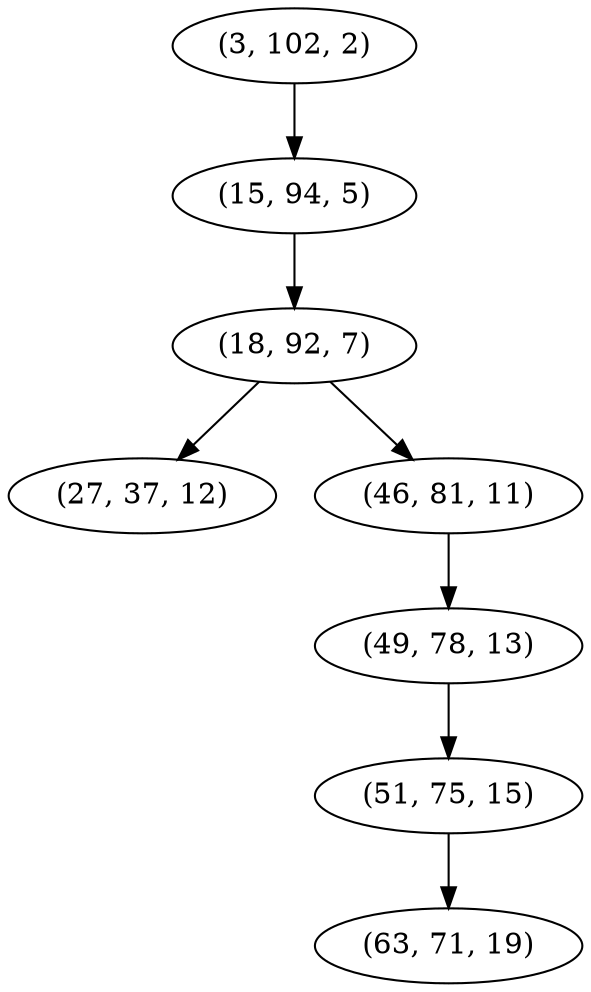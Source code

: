 digraph tree {
    "(3, 102, 2)";
    "(15, 94, 5)";
    "(18, 92, 7)";
    "(27, 37, 12)";
    "(46, 81, 11)";
    "(49, 78, 13)";
    "(51, 75, 15)";
    "(63, 71, 19)";
    "(3, 102, 2)" -> "(15, 94, 5)";
    "(15, 94, 5)" -> "(18, 92, 7)";
    "(18, 92, 7)" -> "(27, 37, 12)";
    "(18, 92, 7)" -> "(46, 81, 11)";
    "(46, 81, 11)" -> "(49, 78, 13)";
    "(49, 78, 13)" -> "(51, 75, 15)";
    "(51, 75, 15)" -> "(63, 71, 19)";
}
